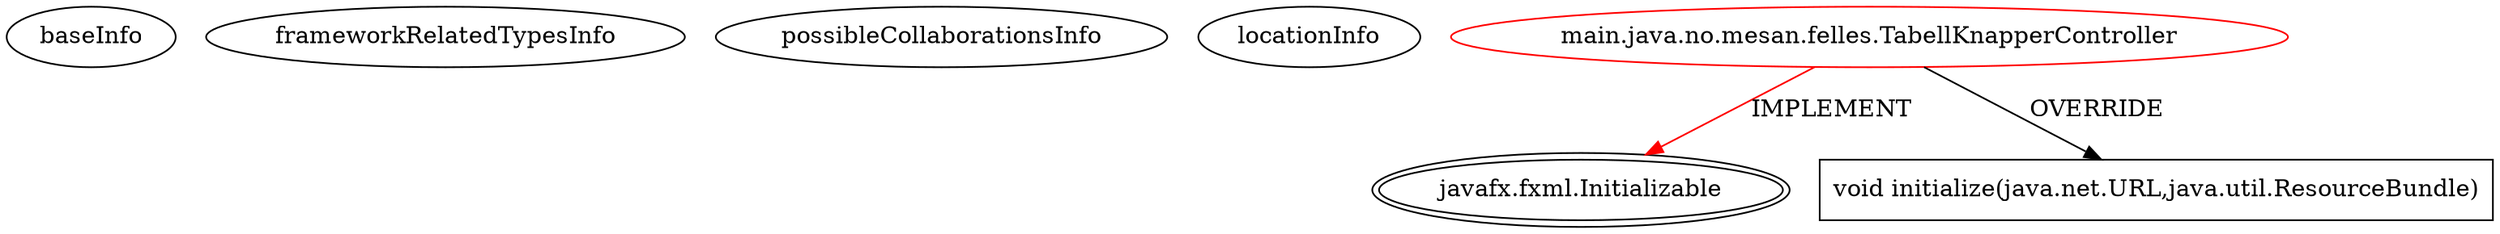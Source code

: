 digraph {
baseInfo[graphId=3601,category="extension_graph",isAnonymous=false,possibleRelation=false]
frameworkRelatedTypesInfo[0="javafx.fxml.Initializable"]
possibleCollaborationsInfo[]
locationInfo[projectName="mesan-javafx-mini",filePath="/mesan-javafx-mini/javafx-mini-master/geir/passordvolt/src/main/java/no/mesan/felles/TabellKnapperController.java",contextSignature="TabellKnapperController",graphId="3601"]
0[label="main.java.no.mesan.felles.TabellKnapperController",vertexType="ROOT_CLIENT_CLASS_DECLARATION",isFrameworkType=false,color=red]
1[label="javafx.fxml.Initializable",vertexType="FRAMEWORK_INTERFACE_TYPE",isFrameworkType=true,peripheries=2]
2[label="void initialize(java.net.URL,java.util.ResourceBundle)",vertexType="OVERRIDING_METHOD_DECLARATION",isFrameworkType=false,shape=box]
0->1[label="IMPLEMENT",color=red]
0->2[label="OVERRIDE"]
}
